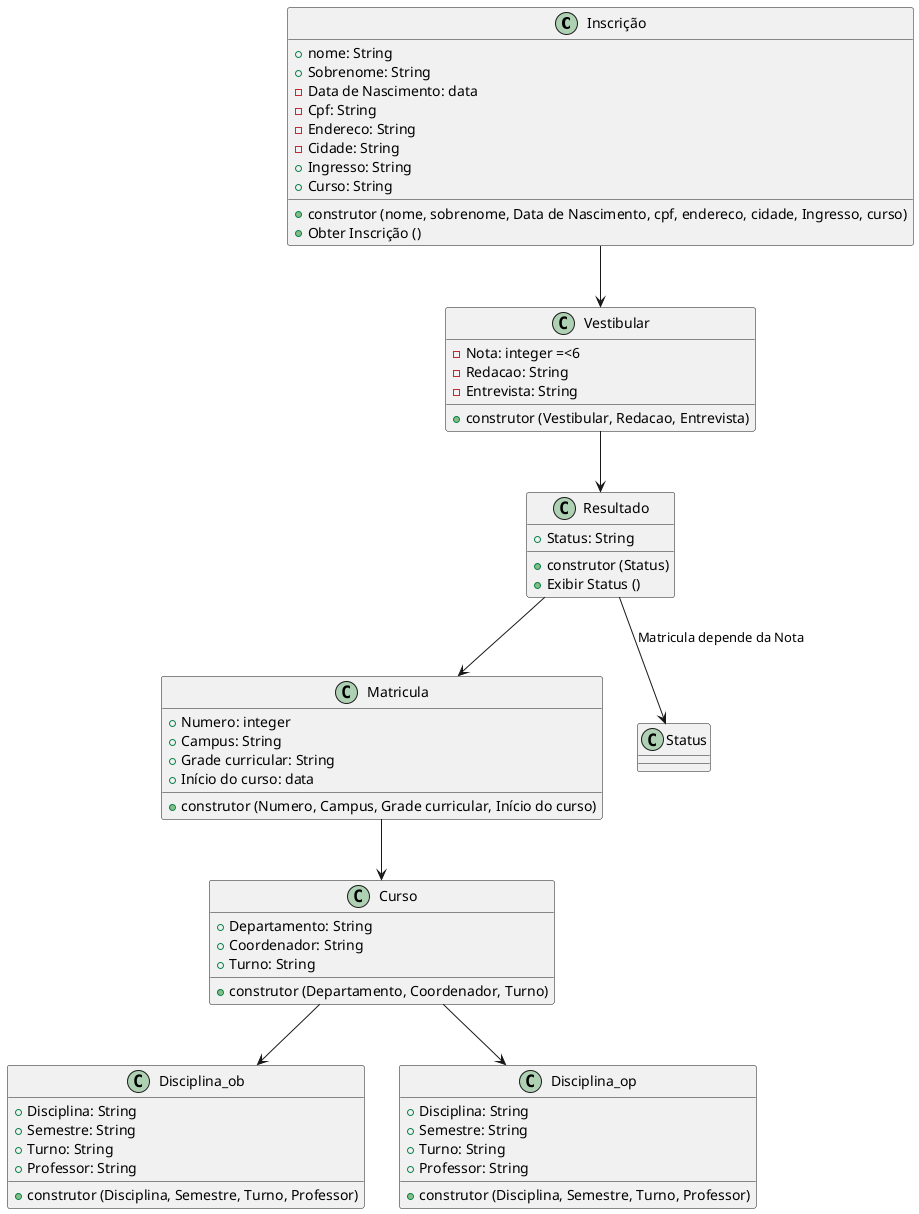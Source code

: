 @startuml Matricula UFSM

Class Inscrição {
+ nome: String
+ Sobrenome: String
- Data de Nascimento: data
- Cpf: String
- Endereco: String
- Cidade: String
+ Ingresso: String
+ Curso: String
+ construtor (nome, sobrenome, Data de Nascimento, cpf, endereco, cidade, Ingresso, curso)
+ Obter Inscrição ()
}

Class Vestibular {
- Nota: integer =<6
- Redacao: String
- Entrevista: String
+ construtor (Vestibular, Redacao, Entrevista)
}

Class Resultado {
+ Status: String
+ construtor (Status)
+ Exibir Status ()
}

Class Matricula {
+ Numero: integer
+ Campus: String
+ Grade curricular: String
+ Início do curso: data
+ construtor (Numero, Campus, Grade curricular, Início do curso)
}

Class Curso {
+ Departamento: String
+ Coordenador: String
+ Turno: String
+ construtor (Departamento, Coordenador, Turno)
}

Class Disciplina_ob {
+ Disciplina: String
+ Semestre: String
+ Turno: String
+ Professor: String
+ construtor (Disciplina, Semestre, Turno, Professor)
}

Class Disciplina_op {
+ Disciplina: String
+ Semestre: String
+ Turno: String
+ Professor: String
+ construtor (Disciplina, Semestre, Turno, Professor)
}

Inscrição --> Vestibular 
Vestibular --> Resultado
Resultado --> Matricula
Resultado --> Status : Matricula depende da Nota
Matricula --> Curso
Curso --> Disciplina_ob 
Curso --> Disciplina_op
@enduml